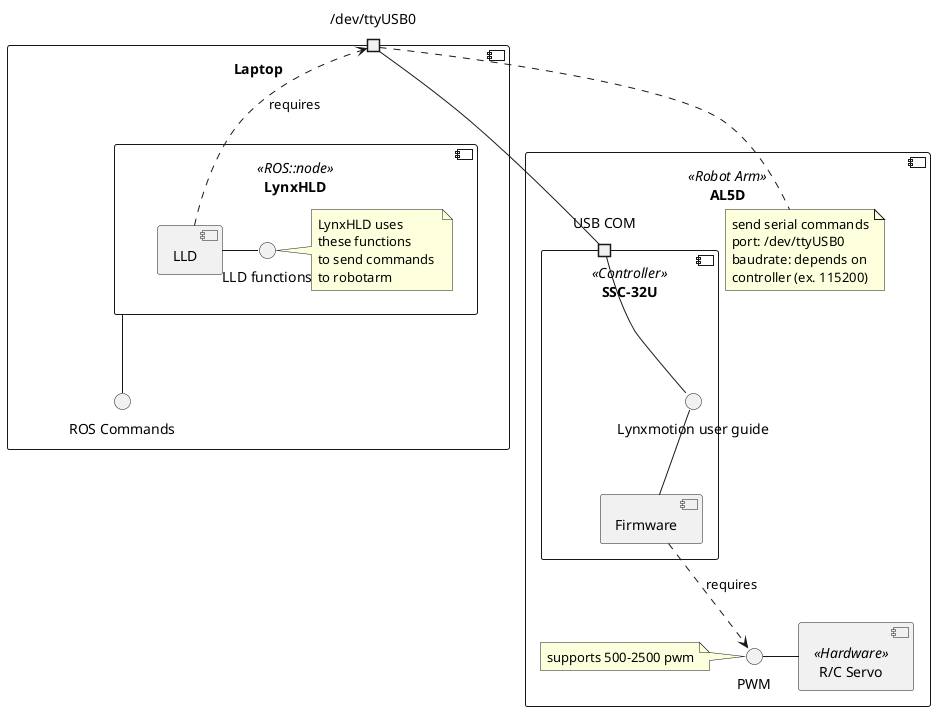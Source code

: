 @startuml

component Laptop{
    component LynxHLD <<ROS::node>> { 
        [LLD]
        () "LLD functions" as func
        ' port SerialPort
        LLD - func 
        note right of func 
        LynxHLD uses 
        these functions 
        to send commands 
        to robotarm 
        end note
    }
    port "/dev/ttyUSB0" as usb
() "ROS Commands" as commands
LynxHLD -- commands
}

component "AL5D" as Lynxarm <<Robot Arm>> {
    component "SSC-32U" as controller <<Controller>> {
        [Firmware]
        () "Lynxmotion user guide" as sl
        port "USB COM" as port
        sl -- Firmware 
    }
    [R/C Servo] as Servo <<Hardware>>
    () "PWM" as pwm
    pwm - Servo
    Firmware ..> pwm : requires
    sl - port

    note bottom of usb
    send serial commands
    port: /dev/ttyUSB0
    baudrate: depends on 
    controller (ex. 115200)
    end note

     note left of pwm
    supports 500-2500 pwm
     end note
}

 LLD ..> usb : requires
 usb - port

@enduml

